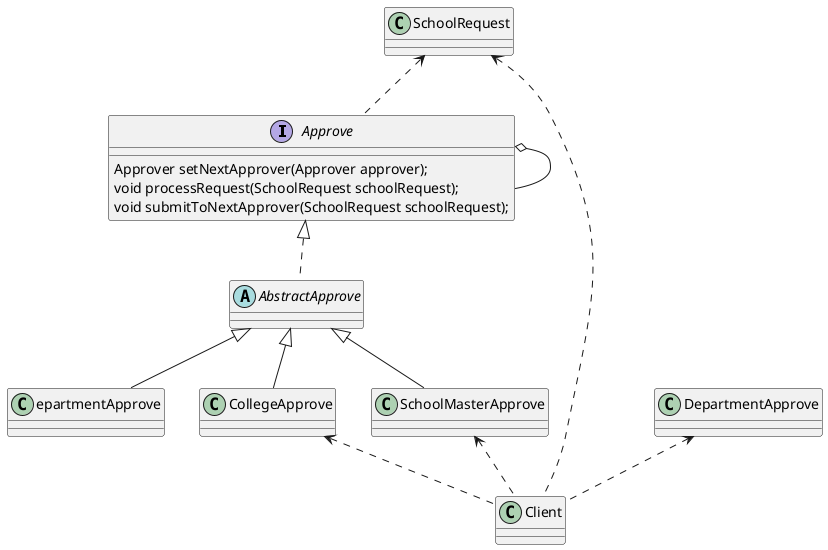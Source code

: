 @startuml
'https://plantuml.com/class-diagram
interface Approve{
    Approver setNextApprover(Approver approver);
    void processRequest(SchoolRequest schoolRequest);
    void submitToNextApprover(SchoolRequest schoolRequest);
}

SchoolRequest <.. Approve
Approve <|.. AbstractApprove
abstract class AbstractApprove{
}
Approve o-- Approve
AbstractApprove <|--DepartmentApprove
AbstractApprove <|--CollegeApprove
AbstractApprove <|--SchoolMasterApprove

SchoolRequest <.. Client
DepartmentApprove <.. Client
CollegeApprove <.. Client
SchoolMasterApprove <.. Client
@enduml
